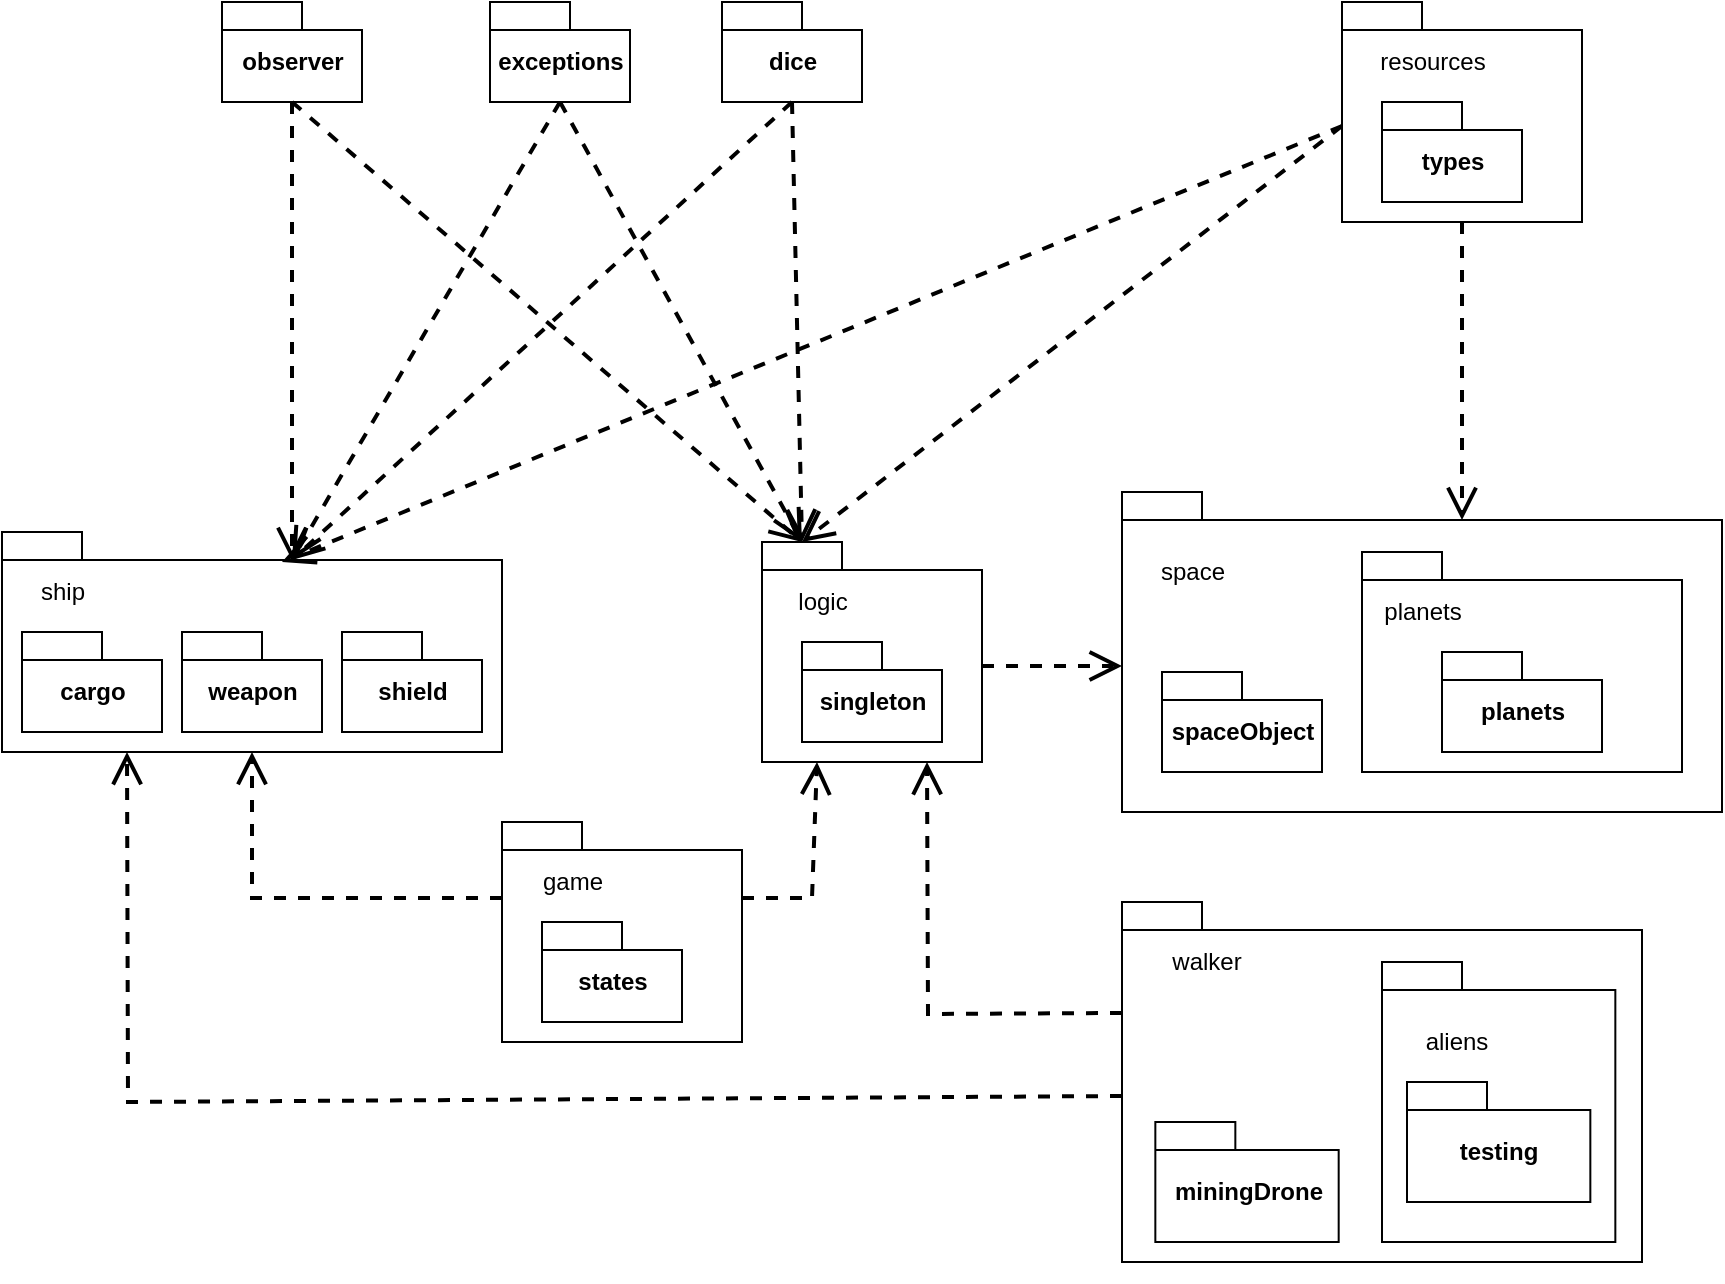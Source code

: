 <mxfile version="13.0.3" type="device"><diagram id="hU9ZCAW3CKhpfIw26bbf" name="Page-1"><mxGraphModel dx="1002" dy="581" grid="1" gridSize="10" guides="1" tooltips="1" connect="1" arrows="1" fold="1" page="1" pageScale="1" pageWidth="827" pageHeight="1169" math="0" shadow="0"><root><mxCell id="0"/><mxCell id="1" parent="0"/><mxCell id="KBwCI8fNyXb7oCMOn9_E-16" value="" style="endArrow=open;endSize=12;dashed=1;html=1;strokeColor=#000000;strokeWidth=2;exitX=0;exitY=0;exitDx=0;exitDy=38;exitPerimeter=0;entryX=0.5;entryY=1;entryDx=0;entryDy=0;entryPerimeter=0;edgeStyle=orthogonalEdgeStyle;rounded=0;" edge="1" parent="1" source="KBwCI8fNyXb7oCMOn9_E-4" target="KBwCI8fNyXb7oCMOn9_E-5"><mxGeometry x="-0.13" y="-7" width="160" relative="1" as="geometry"><mxPoint x="320" y="610" as="sourcePoint"/><mxPoint x="480" y="610" as="targetPoint"/><mxPoint as="offset"/></mxGeometry></mxCell><mxCell id="KBwCI8fNyXb7oCMOn9_E-17" value="" style="endArrow=open;endSize=12;dashed=1;html=1;strokeColor=#000000;strokeWidth=2;entryX=0.25;entryY=1;entryDx=0;entryDy=0;entryPerimeter=0;rounded=0;exitX=0;exitY=0;exitDx=120;exitDy=38;exitPerimeter=0;" edge="1" parent="1" source="KBwCI8fNyXb7oCMOn9_E-4" target="KBwCI8fNyXb7oCMOn9_E-6"><mxGeometry x="-0.13" y="-7" width="160" relative="1" as="geometry"><mxPoint x="430" y="650" as="sourcePoint"/><mxPoint x="245" y="570.0" as="targetPoint"/><mxPoint as="offset"/><Array as="points"><mxPoint x="505" y="658"/></Array></mxGeometry></mxCell><mxCell id="KBwCI8fNyXb7oCMOn9_E-23" value="" style="group" vertex="1" connectable="0" parent="1"><mxGeometry x="350" y="620" width="120" height="110" as="geometry"/></mxCell><mxCell id="KBwCI8fNyXb7oCMOn9_E-4" value="" style="shape=folder;fontStyle=1;spacingTop=10;tabWidth=40;tabHeight=14;tabPosition=left;html=1;" vertex="1" parent="KBwCI8fNyXb7oCMOn9_E-23"><mxGeometry width="120" height="110" as="geometry"/></mxCell><mxCell id="KBwCI8fNyXb7oCMOn9_E-18" value="states" style="shape=folder;fontStyle=1;spacingTop=10;tabWidth=40;tabHeight=14;tabPosition=left;html=1;" vertex="1" parent="KBwCI8fNyXb7oCMOn9_E-23"><mxGeometry x="20" y="50" width="70" height="50" as="geometry"/></mxCell><mxCell id="KBwCI8fNyXb7oCMOn9_E-19" value="game" style="text;html=1;align=center;verticalAlign=middle;resizable=0;points=[];autosize=1;" vertex="1" parent="KBwCI8fNyXb7oCMOn9_E-23"><mxGeometry x="10" y="20" width="50" height="20" as="geometry"/></mxCell><mxCell id="KBwCI8fNyXb7oCMOn9_E-24" value="" style="group" vertex="1" connectable="0" parent="1"><mxGeometry x="100" y="475" width="250" height="110" as="geometry"/></mxCell><mxCell id="KBwCI8fNyXb7oCMOn9_E-5" value="" style="shape=folder;fontStyle=1;spacingTop=10;tabWidth=40;tabHeight=14;tabPosition=left;html=1;" vertex="1" parent="KBwCI8fNyXb7oCMOn9_E-24"><mxGeometry width="250" height="110" as="geometry"/></mxCell><mxCell id="KBwCI8fNyXb7oCMOn9_E-7" value="cargo" style="shape=folder;fontStyle=1;spacingTop=10;tabWidth=40;tabHeight=14;tabPosition=left;html=1;" vertex="1" parent="KBwCI8fNyXb7oCMOn9_E-24"><mxGeometry x="10" y="50" width="70" height="50" as="geometry"/></mxCell><mxCell id="KBwCI8fNyXb7oCMOn9_E-8" value="weapon" style="shape=folder;fontStyle=1;spacingTop=10;tabWidth=40;tabHeight=14;tabPosition=left;html=1;" vertex="1" parent="KBwCI8fNyXb7oCMOn9_E-24"><mxGeometry x="90" y="50" width="70" height="50" as="geometry"/></mxCell><mxCell id="KBwCI8fNyXb7oCMOn9_E-9" value="shield" style="shape=folder;fontStyle=1;spacingTop=10;tabWidth=40;tabHeight=14;tabPosition=left;html=1;" vertex="1" parent="KBwCI8fNyXb7oCMOn9_E-24"><mxGeometry x="170" y="50" width="70" height="50" as="geometry"/></mxCell><mxCell id="KBwCI8fNyXb7oCMOn9_E-12" value="ship" style="text;html=1;align=center;verticalAlign=middle;resizable=0;points=[];autosize=1;" vertex="1" parent="KBwCI8fNyXb7oCMOn9_E-24"><mxGeometry x="10" y="20" width="40" height="20" as="geometry"/></mxCell><mxCell id="KBwCI8fNyXb7oCMOn9_E-27" value="" style="group" vertex="1" connectable="0" parent="1"><mxGeometry x="480" y="480" width="110" height="110" as="geometry"/></mxCell><mxCell id="KBwCI8fNyXb7oCMOn9_E-6" value="" style="shape=folder;fontStyle=1;spacingTop=10;tabWidth=40;tabHeight=14;tabPosition=left;html=1;" vertex="1" parent="KBwCI8fNyXb7oCMOn9_E-27"><mxGeometry width="110" height="110" as="geometry"/></mxCell><mxCell id="KBwCI8fNyXb7oCMOn9_E-25" value="singleton" style="shape=folder;fontStyle=1;spacingTop=10;tabWidth=40;tabHeight=14;tabPosition=left;html=1;" vertex="1" parent="KBwCI8fNyXb7oCMOn9_E-27"><mxGeometry x="20" y="50" width="70" height="50" as="geometry"/></mxCell><mxCell id="KBwCI8fNyXb7oCMOn9_E-26" value="logic" style="text;html=1;align=center;verticalAlign=middle;resizable=0;points=[];autosize=1;" vertex="1" parent="KBwCI8fNyXb7oCMOn9_E-27"><mxGeometry x="10" y="20" width="40" height="20" as="geometry"/></mxCell><mxCell id="KBwCI8fNyXb7oCMOn9_E-28" value="observer" style="shape=folder;fontStyle=1;spacingTop=10;tabWidth=40;tabHeight=14;tabPosition=left;html=1;" vertex="1" parent="1"><mxGeometry x="210" y="210" width="70" height="50" as="geometry"/></mxCell><mxCell id="KBwCI8fNyXb7oCMOn9_E-32" value="" style="endArrow=open;endSize=12;dashed=1;html=1;strokeColor=#000000;strokeWidth=2;entryX=0;entryY=0;entryDx=145;entryDy=14;entryPerimeter=0;rounded=0;exitX=0.5;exitY=1;exitDx=0;exitDy=0;exitPerimeter=0;" edge="1" parent="1" source="KBwCI8fNyXb7oCMOn9_E-28" target="KBwCI8fNyXb7oCMOn9_E-5"><mxGeometry x="-0.13" y="-7" width="160" relative="1" as="geometry"><mxPoint x="440" y="668.0" as="sourcePoint"/><mxPoint x="515" y="570.0" as="targetPoint"/><mxPoint as="offset"/><Array as="points"/></mxGeometry></mxCell><mxCell id="KBwCI8fNyXb7oCMOn9_E-33" value="" style="endArrow=open;endSize=12;dashed=1;html=1;strokeColor=#000000;strokeWidth=2;entryX=0;entryY=0;entryDx=20;entryDy=0;entryPerimeter=0;rounded=0;exitX=0.5;exitY=1;exitDx=0;exitDy=0;exitPerimeter=0;" edge="1" parent="1" source="KBwCI8fNyXb7oCMOn9_E-28" target="KBwCI8fNyXb7oCMOn9_E-6"><mxGeometry x="-0.13" y="-7" width="160" relative="1" as="geometry"><mxPoint x="345" y="390" as="sourcePoint"/><mxPoint x="265" y="474.0" as="targetPoint"/><mxPoint as="offset"/><Array as="points"/></mxGeometry></mxCell><mxCell id="KBwCI8fNyXb7oCMOn9_E-34" value="dice" style="shape=folder;fontStyle=1;spacingTop=10;tabWidth=40;tabHeight=14;tabPosition=left;html=1;" vertex="1" parent="1"><mxGeometry x="460" y="210" width="70" height="50" as="geometry"/></mxCell><mxCell id="KBwCI8fNyXb7oCMOn9_E-35" value="" style="endArrow=open;endSize=12;dashed=1;html=1;strokeColor=#000000;strokeWidth=2;rounded=0;exitX=0.5;exitY=1;exitDx=0;exitDy=0;exitPerimeter=0;entryX=0;entryY=0;entryDx=145;entryDy=14;entryPerimeter=0;" edge="1" parent="1" source="KBwCI8fNyXb7oCMOn9_E-34" target="KBwCI8fNyXb7oCMOn9_E-5"><mxGeometry x="-0.13" y="-7" width="160" relative="1" as="geometry"><mxPoint x="245" y="390" as="sourcePoint"/><mxPoint x="300" y="489" as="targetPoint"/><mxPoint as="offset"/><Array as="points"/></mxGeometry></mxCell><mxCell id="KBwCI8fNyXb7oCMOn9_E-36" value="" style="endArrow=open;endSize=12;dashed=1;html=1;strokeColor=#000000;strokeWidth=2;entryX=0;entryY=0;entryDx=20;entryDy=0;entryPerimeter=0;rounded=0;exitX=0.5;exitY=1;exitDx=0;exitDy=0;exitPerimeter=0;" edge="1" parent="1" source="KBwCI8fNyXb7oCMOn9_E-34" target="KBwCI8fNyXb7oCMOn9_E-6"><mxGeometry x="-0.13" y="-7" width="160" relative="1" as="geometry"><mxPoint x="485" y="390" as="sourcePoint"/><mxPoint x="370" y="474.0" as="targetPoint"/><mxPoint as="offset"/><Array as="points"/></mxGeometry></mxCell><mxCell id="KBwCI8fNyXb7oCMOn9_E-37" value="exceptions" style="shape=folder;fontStyle=1;spacingTop=10;tabWidth=40;tabHeight=14;tabPosition=left;html=1;" vertex="1" parent="1"><mxGeometry x="344" y="210" width="70" height="50" as="geometry"/></mxCell><mxCell id="KBwCI8fNyXb7oCMOn9_E-38" value="" style="endArrow=open;endSize=12;dashed=1;html=1;strokeColor=#000000;strokeWidth=2;entryX=0;entryY=0;entryDx=145;entryDy=14;entryPerimeter=0;rounded=0;exitX=0.5;exitY=1;exitDx=0;exitDy=0;exitPerimeter=0;" edge="1" parent="1" source="KBwCI8fNyXb7oCMOn9_E-37" target="KBwCI8fNyXb7oCMOn9_E-5"><mxGeometry x="-0.13" y="-7" width="160" relative="1" as="geometry"><mxPoint x="235" y="320" as="sourcePoint"/><mxPoint x="460" y="460.0" as="targetPoint"/><mxPoint as="offset"/><Array as="points"/></mxGeometry></mxCell><mxCell id="KBwCI8fNyXb7oCMOn9_E-39" value="" style="endArrow=open;endSize=12;dashed=1;html=1;strokeColor=#000000;strokeWidth=2;rounded=0;exitX=0.5;exitY=1;exitDx=0;exitDy=0;exitPerimeter=0;entryX=0;entryY=0;entryDx=20;entryDy=0;entryPerimeter=0;" edge="1" parent="1" source="KBwCI8fNyXb7oCMOn9_E-37" target="KBwCI8fNyXb7oCMOn9_E-6"><mxGeometry x="-0.13" y="-7" width="160" relative="1" as="geometry"><mxPoint x="389" y="320" as="sourcePoint"/><mxPoint x="450" y="450" as="targetPoint"/><mxPoint as="offset"/><Array as="points"/></mxGeometry></mxCell><mxCell id="KBwCI8fNyXb7oCMOn9_E-40" style="edgeStyle=none;rounded=0;orthogonalLoop=1;jettySize=auto;html=1;exitX=0.5;exitY=1;exitDx=0;exitDy=0;exitPerimeter=0;strokeColor=#000000;strokeWidth=2;" edge="1" parent="1" source="KBwCI8fNyXb7oCMOn9_E-34" target="KBwCI8fNyXb7oCMOn9_E-34"><mxGeometry relative="1" as="geometry"/></mxCell><mxCell id="KBwCI8fNyXb7oCMOn9_E-42" value="" style="endArrow=open;endSize=12;dashed=1;html=1;strokeColor=#000000;strokeWidth=2;rounded=0;exitX=0;exitY=0;exitDx=0;exitDy=62;exitPerimeter=0;" edge="1" parent="1" source="KBwCI8fNyXb7oCMOn9_E-41"><mxGeometry x="-0.13" y="-7" width="160" relative="1" as="geometry"><mxPoint x="225" y="270" as="sourcePoint"/><mxPoint x="240" y="490" as="targetPoint"/><mxPoint as="offset"/><Array as="points"/></mxGeometry></mxCell><mxCell id="KBwCI8fNyXb7oCMOn9_E-43" value="" style="endArrow=open;endSize=12;dashed=1;html=1;strokeColor=#000000;strokeWidth=2;rounded=0;exitX=0;exitY=0;exitDx=0;exitDy=62;exitPerimeter=0;" edge="1" parent="1" source="KBwCI8fNyXb7oCMOn9_E-41"><mxGeometry x="-0.13" y="-7" width="160" relative="1" as="geometry"><mxPoint x="600" y="290" as="sourcePoint"/><mxPoint x="500" y="480" as="targetPoint"/><mxPoint as="offset"/><Array as="points"/></mxGeometry></mxCell><mxCell id="KBwCI8fNyXb7oCMOn9_E-46" value="" style="group" vertex="1" connectable="0" parent="1"><mxGeometry x="770" y="210" width="120" height="110" as="geometry"/></mxCell><mxCell id="KBwCI8fNyXb7oCMOn9_E-41" value="" style="shape=folder;fontStyle=1;spacingTop=10;tabWidth=40;tabHeight=14;tabPosition=left;html=1;" vertex="1" parent="KBwCI8fNyXb7oCMOn9_E-46"><mxGeometry width="120" height="110" as="geometry"/></mxCell><mxCell id="KBwCI8fNyXb7oCMOn9_E-44" value="types" style="shape=folder;fontStyle=1;spacingTop=10;tabWidth=40;tabHeight=14;tabPosition=left;html=1;" vertex="1" parent="KBwCI8fNyXb7oCMOn9_E-46"><mxGeometry x="20" y="50" width="70" height="50" as="geometry"/></mxCell><mxCell id="KBwCI8fNyXb7oCMOn9_E-45" value="resources" style="text;html=1;align=center;verticalAlign=middle;resizable=0;points=[];autosize=1;" vertex="1" parent="KBwCI8fNyXb7oCMOn9_E-46"><mxGeometry x="10" y="20" width="70" height="20" as="geometry"/></mxCell><mxCell id="KBwCI8fNyXb7oCMOn9_E-53" value="" style="endArrow=open;endSize=12;dashed=1;html=1;strokeColor=#000000;strokeWidth=2;entryX=0;entryY=0;entryDx=170;entryDy=14;entryPerimeter=0;rounded=0;exitX=0.5;exitY=1;exitDx=0;exitDy=0;exitPerimeter=0;" edge="1" parent="1" source="KBwCI8fNyXb7oCMOn9_E-41" target="KBwCI8fNyXb7oCMOn9_E-47"><mxGeometry x="-0.13" y="-7" width="160" relative="1" as="geometry"><mxPoint x="630" y="280" as="sourcePoint"/><mxPoint x="360.0" y="499" as="targetPoint"/><mxPoint as="offset"/><Array as="points"/></mxGeometry></mxCell><mxCell id="KBwCI8fNyXb7oCMOn9_E-54" value="" style="group" vertex="1" connectable="0" parent="1"><mxGeometry x="660" y="455" width="300" height="160" as="geometry"/></mxCell><mxCell id="KBwCI8fNyXb7oCMOn9_E-47" value="" style="shape=folder;fontStyle=1;spacingTop=10;tabWidth=40;tabHeight=14;tabPosition=left;html=1;" vertex="1" parent="KBwCI8fNyXb7oCMOn9_E-54"><mxGeometry width="300" height="160" as="geometry"/></mxCell><mxCell id="KBwCI8fNyXb7oCMOn9_E-48" value="spaceObject" style="shape=folder;fontStyle=1;spacingTop=10;tabWidth=40;tabHeight=14;tabPosition=left;html=1;" vertex="1" parent="KBwCI8fNyXb7oCMOn9_E-54"><mxGeometry x="20" y="90" width="80" height="50" as="geometry"/></mxCell><mxCell id="KBwCI8fNyXb7oCMOn9_E-49" value="" style="shape=folder;fontStyle=1;spacingTop=10;tabWidth=40;tabHeight=14;tabPosition=left;html=1;" vertex="1" parent="KBwCI8fNyXb7oCMOn9_E-54"><mxGeometry x="120" y="30" width="160" height="110" as="geometry"/></mxCell><mxCell id="KBwCI8fNyXb7oCMOn9_E-50" value="planets" style="shape=folder;fontStyle=1;spacingTop=10;tabWidth=40;tabHeight=14;tabPosition=left;html=1;" vertex="1" parent="KBwCI8fNyXb7oCMOn9_E-54"><mxGeometry x="160" y="80" width="80" height="50" as="geometry"/></mxCell><mxCell id="KBwCI8fNyXb7oCMOn9_E-51" value="planets" style="text;html=1;align=center;verticalAlign=middle;resizable=0;points=[];autosize=1;" vertex="1" parent="KBwCI8fNyXb7oCMOn9_E-54"><mxGeometry x="125" y="50" width="50" height="20" as="geometry"/></mxCell><mxCell id="KBwCI8fNyXb7oCMOn9_E-52" value="space" style="text;html=1;align=center;verticalAlign=middle;resizable=0;points=[];autosize=1;" vertex="1" parent="KBwCI8fNyXb7oCMOn9_E-54"><mxGeometry x="10" y="30" width="50" height="20" as="geometry"/></mxCell><mxCell id="KBwCI8fNyXb7oCMOn9_E-55" value="" style="endArrow=open;endSize=12;dashed=1;html=1;strokeColor=#000000;strokeWidth=2;entryX=0;entryY=0;entryDx=0;entryDy=87;entryPerimeter=0;rounded=0;exitX=0;exitY=0;exitDx=110;exitDy=62;exitPerimeter=0;" edge="1" parent="1" source="KBwCI8fNyXb7oCMOn9_E-6" target="KBwCI8fNyXb7oCMOn9_E-47"><mxGeometry x="-0.13" y="-7" width="160" relative="1" as="geometry"><mxPoint x="650" y="490" as="sourcePoint"/><mxPoint x="750" y="450" as="targetPoint"/><mxPoint as="offset"/><Array as="points"/></mxGeometry></mxCell><mxCell id="KBwCI8fNyXb7oCMOn9_E-72" value="" style="group" vertex="1" connectable="0" parent="1"><mxGeometry x="660" y="630" width="300" height="220" as="geometry"/></mxCell><mxCell id="KBwCI8fNyXb7oCMOn9_E-65" value="" style="shape=folder;fontStyle=1;spacingTop=10;tabWidth=40;tabHeight=14;tabPosition=left;html=1;" vertex="1" parent="KBwCI8fNyXb7oCMOn9_E-72"><mxGeometry y="30" width="260" height="180" as="geometry"/></mxCell><mxCell id="KBwCI8fNyXb7oCMOn9_E-67" value="" style="shape=folder;fontStyle=1;spacingTop=10;tabWidth=40;tabHeight=14;tabPosition=left;html=1;" vertex="1" parent="KBwCI8fNyXb7oCMOn9_E-72"><mxGeometry x="130" y="60" width="116.67" height="140" as="geometry"/></mxCell><mxCell id="KBwCI8fNyXb7oCMOn9_E-68" value="testing" style="shape=folder;fontStyle=1;spacingTop=10;tabWidth=40;tabHeight=14;tabPosition=left;html=1;" vertex="1" parent="KBwCI8fNyXb7oCMOn9_E-72"><mxGeometry x="142.5" y="120" width="91.67" height="60" as="geometry"/></mxCell><mxCell id="KBwCI8fNyXb7oCMOn9_E-69" value="walker" style="text;html=1;align=center;verticalAlign=middle;resizable=0;points=[];autosize=1;" vertex="1" parent="KBwCI8fNyXb7oCMOn9_E-72"><mxGeometry x="16.667" y="50" width="50" height="20" as="geometry"/></mxCell><mxCell id="KBwCI8fNyXb7oCMOn9_E-70" value="aliens" style="text;html=1;align=center;verticalAlign=middle;resizable=0;points=[];autosize=1;" vertex="1" parent="KBwCI8fNyXb7oCMOn9_E-72"><mxGeometry x="142.497" y="90" width="50" height="20" as="geometry"/></mxCell><mxCell id="KBwCI8fNyXb7oCMOn9_E-78" value="miningDrone" style="shape=folder;fontStyle=1;spacingTop=10;tabWidth=40;tabHeight=14;tabPosition=left;html=1;" vertex="1" parent="KBwCI8fNyXb7oCMOn9_E-72"><mxGeometry x="16.67" y="140" width="91.67" height="60" as="geometry"/></mxCell><mxCell id="KBwCI8fNyXb7oCMOn9_E-75" value="" style="endArrow=open;endSize=12;dashed=1;html=1;strokeColor=#000000;strokeWidth=2;rounded=0;exitX=0;exitY=0;exitDx=0;exitDy=97;exitPerimeter=0;entryX=0.25;entryY=1;entryDx=0;entryDy=0;entryPerimeter=0;" edge="1" parent="1" source="KBwCI8fNyXb7oCMOn9_E-65" target="KBwCI8fNyXb7oCMOn9_E-5"><mxGeometry x="-0.13" y="-7" width="160" relative="1" as="geometry"><mxPoint x="545" y="760" as="sourcePoint"/><mxPoint x="750" y="670" as="targetPoint"/><mxPoint as="offset"/><Array as="points"><mxPoint x="163" y="760"/></Array></mxGeometry></mxCell><mxCell id="KBwCI8fNyXb7oCMOn9_E-76" value="" style="endArrow=open;endSize=12;dashed=1;html=1;strokeColor=#000000;strokeWidth=2;rounded=0;exitX=0;exitY=0;exitDx=0;exitDy=55.5;exitPerimeter=0;entryX=0.75;entryY=1;entryDx=0;entryDy=0;entryPerimeter=0;" edge="1" parent="1" source="KBwCI8fNyXb7oCMOn9_E-65" target="KBwCI8fNyXb7oCMOn9_E-6"><mxGeometry x="-0.13" y="-7" width="160" relative="1" as="geometry"><mxPoint x="340" y="907" as="sourcePoint"/><mxPoint x="172.5" y="595" as="targetPoint"/><mxPoint as="offset"/><Array as="points"><mxPoint x="563" y="716"/></Array></mxGeometry></mxCell></root></mxGraphModel></diagram></mxfile>